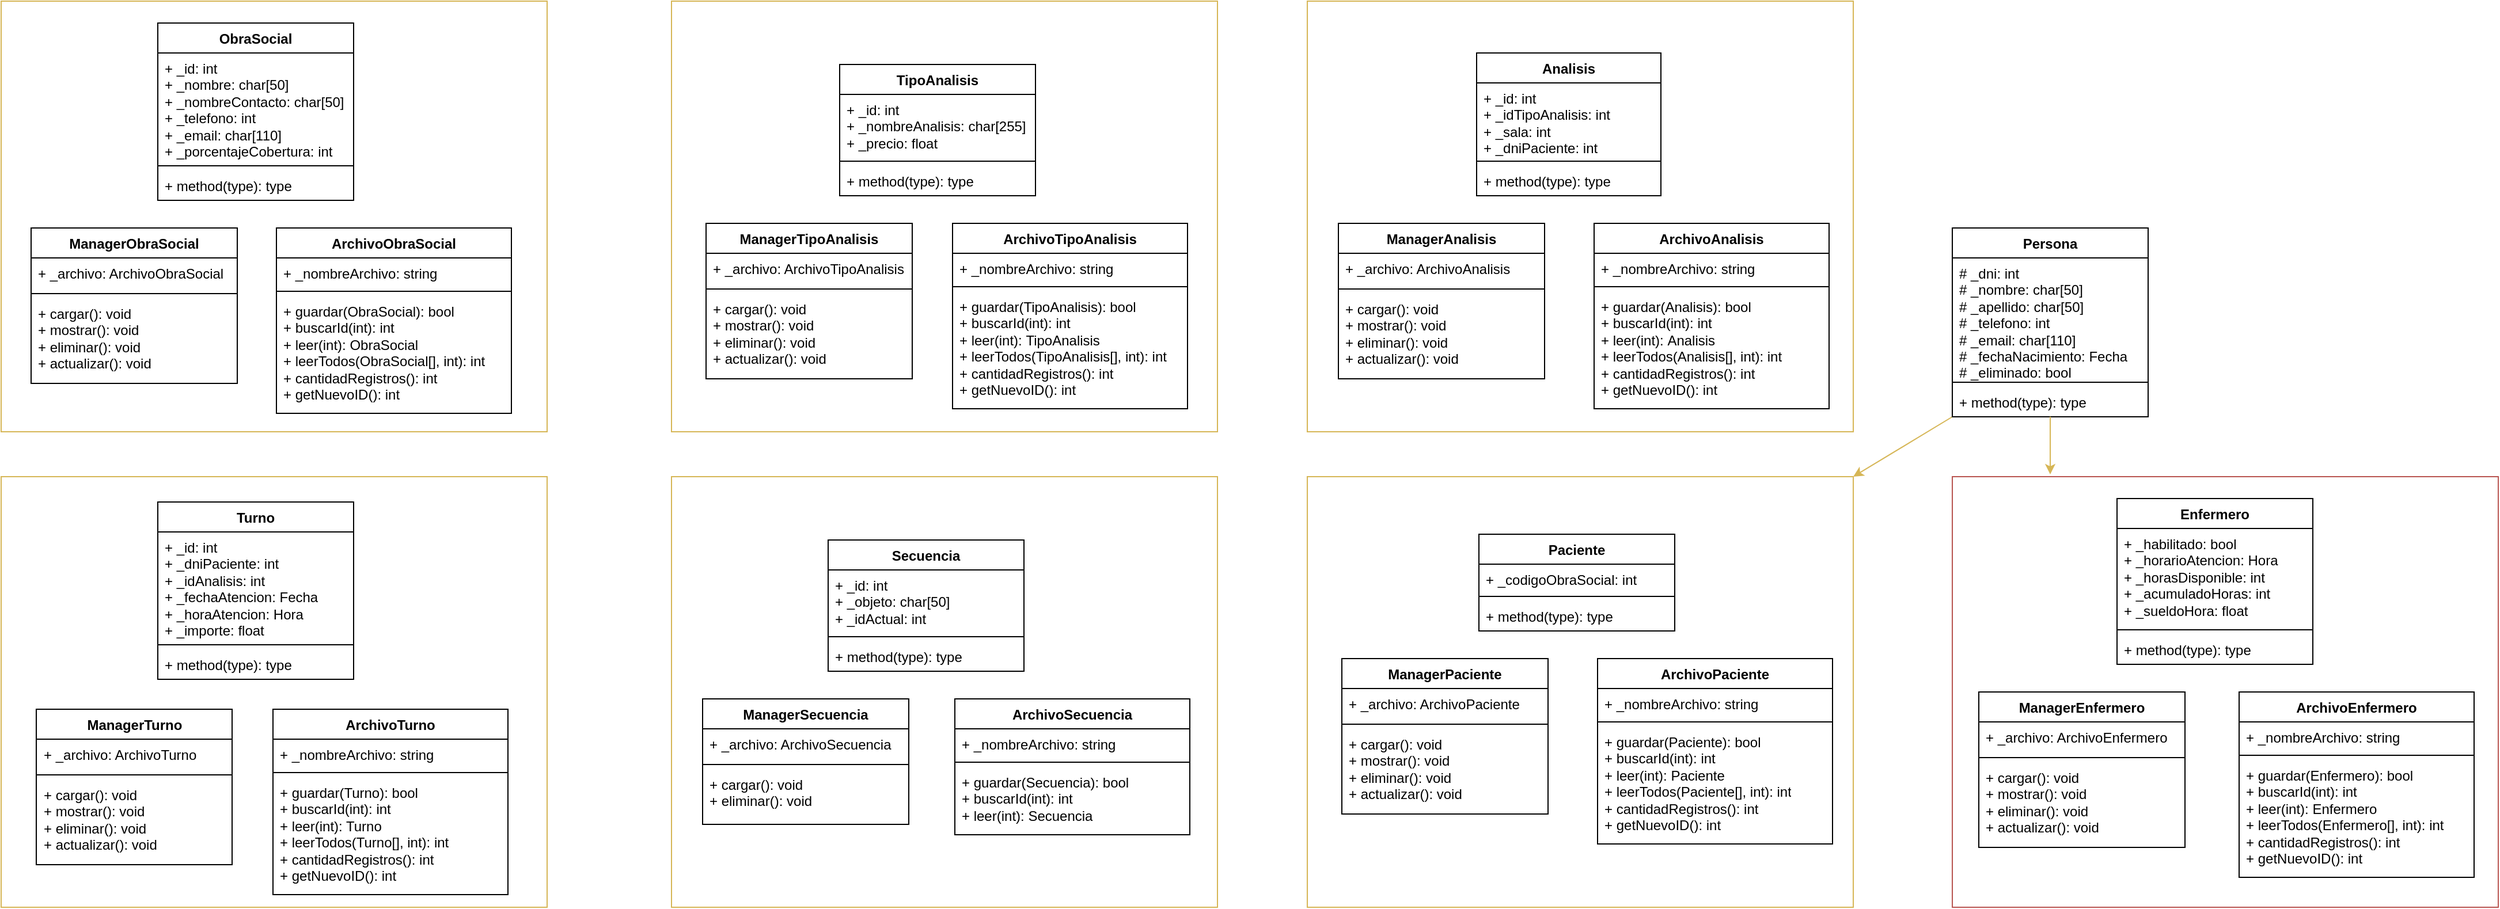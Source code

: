 <mxfile version="28.2.5">
  <diagram name="Page-1" id="41W-yqj_cKG0dZQ3N-BC">
    <mxGraphModel dx="3112" dy="1201" grid="0" gridSize="10" guides="1" tooltips="1" connect="1" arrows="1" fold="1" page="1" pageScale="1" pageWidth="1169" pageHeight="827" math="0" shadow="0">
      <root>
        <mxCell id="0" />
        <mxCell id="1" parent="0" />
        <mxCell id="o82l0DmgLhd_wuUbRF9X-1" value="Analisis" style="swimlane;fontStyle=1;align=center;verticalAlign=top;childLayout=stackLayout;horizontal=1;startSize=26;horizontalStack=0;resizeParent=1;resizeParentMax=0;resizeLast=0;collapsible=1;marginBottom=0;whiteSpace=wrap;html=1;" parent="1" vertex="1">
          <mxGeometry x="194" y="76" width="160" height="124" as="geometry">
            <mxRectangle x="200" y="290" width="80" height="30" as="alternateBounds" />
          </mxGeometry>
        </mxCell>
        <mxCell id="o82l0DmgLhd_wuUbRF9X-2" value="+ _id: int&lt;div&gt;+ _idTipoAnalisis: int&lt;/div&gt;&lt;div&gt;+ _sala: int&lt;/div&gt;&lt;div&gt;+ _dniPaciente: int&lt;/div&gt;" style="text;strokeColor=none;fillColor=none;align=left;verticalAlign=top;spacingLeft=4;spacingRight=4;overflow=hidden;rotatable=0;points=[[0,0.5],[1,0.5]];portConstraint=eastwest;whiteSpace=wrap;html=1;" parent="o82l0DmgLhd_wuUbRF9X-1" vertex="1">
          <mxGeometry y="26" width="160" height="64" as="geometry" />
        </mxCell>
        <mxCell id="o82l0DmgLhd_wuUbRF9X-3" value="" style="line;strokeWidth=1;fillColor=none;align=left;verticalAlign=middle;spacingTop=-1;spacingLeft=3;spacingRight=3;rotatable=0;labelPosition=right;points=[];portConstraint=eastwest;strokeColor=inherit;" parent="o82l0DmgLhd_wuUbRF9X-1" vertex="1">
          <mxGeometry y="90" width="160" height="8" as="geometry" />
        </mxCell>
        <mxCell id="o82l0DmgLhd_wuUbRF9X-4" value="+ method(type): type" style="text;strokeColor=none;fillColor=none;align=left;verticalAlign=top;spacingLeft=4;spacingRight=4;overflow=hidden;rotatable=0;points=[[0,0.5],[1,0.5]];portConstraint=eastwest;whiteSpace=wrap;html=1;" parent="o82l0DmgLhd_wuUbRF9X-1" vertex="1">
          <mxGeometry y="98" width="160" height="26" as="geometry" />
        </mxCell>
        <mxCell id="o82l0DmgLhd_wuUbRF9X-5" value="TipoAnalisis" style="swimlane;fontStyle=1;align=center;verticalAlign=top;childLayout=stackLayout;horizontal=1;startSize=26;horizontalStack=0;resizeParent=1;resizeParentMax=0;resizeLast=0;collapsible=1;marginBottom=0;whiteSpace=wrap;html=1;" parent="1" vertex="1">
          <mxGeometry x="-359" y="86" width="170" height="114" as="geometry">
            <mxRectangle x="200" y="290" width="80" height="30" as="alternateBounds" />
          </mxGeometry>
        </mxCell>
        <mxCell id="o82l0DmgLhd_wuUbRF9X-6" value="+ _id: int&lt;div&gt;+ _nombreAnalisis: char[255]&lt;/div&gt;&lt;div&gt;+ _precio: float&lt;/div&gt;" style="text;strokeColor=none;fillColor=none;align=left;verticalAlign=top;spacingLeft=4;spacingRight=4;overflow=hidden;rotatable=0;points=[[0,0.5],[1,0.5]];portConstraint=eastwest;whiteSpace=wrap;html=1;" parent="o82l0DmgLhd_wuUbRF9X-5" vertex="1">
          <mxGeometry y="26" width="170" height="54" as="geometry" />
        </mxCell>
        <mxCell id="o82l0DmgLhd_wuUbRF9X-7" value="" style="line;strokeWidth=1;fillColor=none;align=left;verticalAlign=middle;spacingTop=-1;spacingLeft=3;spacingRight=3;rotatable=0;labelPosition=right;points=[];portConstraint=eastwest;strokeColor=inherit;" parent="o82l0DmgLhd_wuUbRF9X-5" vertex="1">
          <mxGeometry y="80" width="170" height="8" as="geometry" />
        </mxCell>
        <mxCell id="o82l0DmgLhd_wuUbRF9X-8" value="+ method(type): type" style="text;strokeColor=none;fillColor=none;align=left;verticalAlign=top;spacingLeft=4;spacingRight=4;overflow=hidden;rotatable=0;points=[[0,0.5],[1,0.5]];portConstraint=eastwest;whiteSpace=wrap;html=1;" parent="o82l0DmgLhd_wuUbRF9X-5" vertex="1">
          <mxGeometry y="88" width="170" height="26" as="geometry" />
        </mxCell>
        <mxCell id="o82l0DmgLhd_wuUbRF9X-9" value="Secuencia" style="swimlane;fontStyle=1;align=center;verticalAlign=top;childLayout=stackLayout;horizontal=1;startSize=26;horizontalStack=0;resizeParent=1;resizeParentMax=0;resizeLast=0;collapsible=1;marginBottom=0;whiteSpace=wrap;html=1;" parent="1" vertex="1">
          <mxGeometry x="-369.0" y="499" width="170" height="114" as="geometry">
            <mxRectangle x="200" y="290" width="80" height="30" as="alternateBounds" />
          </mxGeometry>
        </mxCell>
        <mxCell id="o82l0DmgLhd_wuUbRF9X-10" value="+ _id: int&lt;div&gt;+ _objeto: char[50]&lt;/div&gt;&lt;div&gt;+ _idActual: int&lt;/div&gt;" style="text;strokeColor=none;fillColor=none;align=left;verticalAlign=top;spacingLeft=4;spacingRight=4;overflow=hidden;rotatable=0;points=[[0,0.5],[1,0.5]];portConstraint=eastwest;whiteSpace=wrap;html=1;" parent="o82l0DmgLhd_wuUbRF9X-9" vertex="1">
          <mxGeometry y="26" width="170" height="54" as="geometry" />
        </mxCell>
        <mxCell id="o82l0DmgLhd_wuUbRF9X-11" value="" style="line;strokeWidth=1;fillColor=none;align=left;verticalAlign=middle;spacingTop=-1;spacingLeft=3;spacingRight=3;rotatable=0;labelPosition=right;points=[];portConstraint=eastwest;strokeColor=inherit;" parent="o82l0DmgLhd_wuUbRF9X-9" vertex="1">
          <mxGeometry y="80" width="170" height="8" as="geometry" />
        </mxCell>
        <mxCell id="o82l0DmgLhd_wuUbRF9X-12" value="+ method(type): type" style="text;strokeColor=none;fillColor=none;align=left;verticalAlign=top;spacingLeft=4;spacingRight=4;overflow=hidden;rotatable=0;points=[[0,0.5],[1,0.5]];portConstraint=eastwest;whiteSpace=wrap;html=1;" parent="o82l0DmgLhd_wuUbRF9X-9" vertex="1">
          <mxGeometry y="88" width="170" height="26" as="geometry" />
        </mxCell>
        <mxCell id="o82l0DmgLhd_wuUbRF9X-13" value="Paciente" style="swimlane;fontStyle=1;align=center;verticalAlign=top;childLayout=stackLayout;horizontal=1;startSize=26;horizontalStack=0;resizeParent=1;resizeParentMax=0;resizeLast=0;collapsible=1;marginBottom=0;whiteSpace=wrap;html=1;" parent="1" vertex="1">
          <mxGeometry x="196" y="494" width="170" height="84" as="geometry">
            <mxRectangle x="200" y="290" width="80" height="30" as="alternateBounds" />
          </mxGeometry>
        </mxCell>
        <mxCell id="o82l0DmgLhd_wuUbRF9X-14" value="+ _codigoObraSocial: int" style="text;strokeColor=none;fillColor=none;align=left;verticalAlign=top;spacingLeft=4;spacingRight=4;overflow=hidden;rotatable=0;points=[[0,0.5],[1,0.5]];portConstraint=eastwest;whiteSpace=wrap;html=1;" parent="o82l0DmgLhd_wuUbRF9X-13" vertex="1">
          <mxGeometry y="26" width="170" height="24" as="geometry" />
        </mxCell>
        <mxCell id="o82l0DmgLhd_wuUbRF9X-15" value="" style="line;strokeWidth=1;fillColor=none;align=left;verticalAlign=middle;spacingTop=-1;spacingLeft=3;spacingRight=3;rotatable=0;labelPosition=right;points=[];portConstraint=eastwest;strokeColor=inherit;" parent="o82l0DmgLhd_wuUbRF9X-13" vertex="1">
          <mxGeometry y="50" width="170" height="8" as="geometry" />
        </mxCell>
        <mxCell id="o82l0DmgLhd_wuUbRF9X-16" value="+ method(type): type" style="text;strokeColor=none;fillColor=none;align=left;verticalAlign=top;spacingLeft=4;spacingRight=4;overflow=hidden;rotatable=0;points=[[0,0.5],[1,0.5]];portConstraint=eastwest;whiteSpace=wrap;html=1;" parent="o82l0DmgLhd_wuUbRF9X-13" vertex="1">
          <mxGeometry y="58" width="170" height="26" as="geometry" />
        </mxCell>
        <mxCell id="o82l0DmgLhd_wuUbRF9X-25" value="Turno" style="swimlane;fontStyle=1;align=center;verticalAlign=top;childLayout=stackLayout;horizontal=1;startSize=26;horizontalStack=0;resizeParent=1;resizeParentMax=0;resizeLast=0;collapsible=1;marginBottom=0;whiteSpace=wrap;html=1;" parent="1" vertex="1">
          <mxGeometry x="-951" y="466" width="170" height="154" as="geometry">
            <mxRectangle x="200" y="290" width="80" height="30" as="alternateBounds" />
          </mxGeometry>
        </mxCell>
        <mxCell id="o82l0DmgLhd_wuUbRF9X-26" value="+ _id: int&lt;div&gt;+ _dniPaciente: int&lt;/div&gt;&lt;div&gt;&lt;div&gt;+ _idAnalisis: int&lt;/div&gt;&lt;div&gt;&lt;span style=&quot;background-color: transparent; color: light-dark(rgb(0, 0, 0), rgb(255, 255, 255));&quot;&gt;+ _fechaAtencion: Fecha&lt;/span&gt;&lt;/div&gt;&lt;/div&gt;&lt;div&gt;+ _horaAtencion: Hora&lt;/div&gt;&lt;div&gt;+ _importe: float&lt;br&gt;&lt;/div&gt;" style="text;strokeColor=none;fillColor=none;align=left;verticalAlign=top;spacingLeft=4;spacingRight=4;overflow=hidden;rotatable=0;points=[[0,0.5],[1,0.5]];portConstraint=eastwest;whiteSpace=wrap;html=1;" parent="o82l0DmgLhd_wuUbRF9X-25" vertex="1">
          <mxGeometry y="26" width="170" height="94" as="geometry" />
        </mxCell>
        <mxCell id="o82l0DmgLhd_wuUbRF9X-27" value="" style="line;strokeWidth=1;fillColor=none;align=left;verticalAlign=middle;spacingTop=-1;spacingLeft=3;spacingRight=3;rotatable=0;labelPosition=right;points=[];portConstraint=eastwest;strokeColor=inherit;" parent="o82l0DmgLhd_wuUbRF9X-25" vertex="1">
          <mxGeometry y="120" width="170" height="8" as="geometry" />
        </mxCell>
        <mxCell id="o82l0DmgLhd_wuUbRF9X-28" value="+ method(type): type" style="text;strokeColor=none;fillColor=none;align=left;verticalAlign=top;spacingLeft=4;spacingRight=4;overflow=hidden;rotatable=0;points=[[0,0.5],[1,0.5]];portConstraint=eastwest;whiteSpace=wrap;html=1;" parent="o82l0DmgLhd_wuUbRF9X-25" vertex="1">
          <mxGeometry y="128" width="170" height="26" as="geometry" />
        </mxCell>
        <mxCell id="o82l0DmgLhd_wuUbRF9X-43" value="ObraSocial" style="swimlane;fontStyle=1;align=center;verticalAlign=top;childLayout=stackLayout;horizontal=1;startSize=26;horizontalStack=0;resizeParent=1;resizeParentMax=0;resizeLast=0;collapsible=1;marginBottom=0;whiteSpace=wrap;html=1;" parent="1" vertex="1">
          <mxGeometry x="-951" y="50" width="170" height="154" as="geometry">
            <mxRectangle x="200" y="290" width="80" height="30" as="alternateBounds" />
          </mxGeometry>
        </mxCell>
        <mxCell id="o82l0DmgLhd_wuUbRF9X-44" value="+ _id: int&lt;div&gt;+ _nombre: char[50]&lt;/div&gt;&lt;div&gt;+ _nombreContacto: char[50]&lt;/div&gt;&lt;div&gt;+ _telefono: int&lt;/div&gt;&lt;div&gt;+ _email: char[110]&lt;/div&gt;&lt;div&gt;+ _porcentajeCobertura: int&lt;/div&gt;" style="text;strokeColor=none;fillColor=none;align=left;verticalAlign=top;spacingLeft=4;spacingRight=4;overflow=hidden;rotatable=0;points=[[0,0.5],[1,0.5]];portConstraint=eastwest;whiteSpace=wrap;html=1;" parent="o82l0DmgLhd_wuUbRF9X-43" vertex="1">
          <mxGeometry y="26" width="170" height="94" as="geometry" />
        </mxCell>
        <mxCell id="o82l0DmgLhd_wuUbRF9X-45" value="" style="line;strokeWidth=1;fillColor=none;align=left;verticalAlign=middle;spacingTop=-1;spacingLeft=3;spacingRight=3;rotatable=0;labelPosition=right;points=[];portConstraint=eastwest;strokeColor=inherit;" parent="o82l0DmgLhd_wuUbRF9X-43" vertex="1">
          <mxGeometry y="120" width="170" height="8" as="geometry" />
        </mxCell>
        <mxCell id="o82l0DmgLhd_wuUbRF9X-46" value="+ method(type): type" style="text;strokeColor=none;fillColor=none;align=left;verticalAlign=top;spacingLeft=4;spacingRight=4;overflow=hidden;rotatable=0;points=[[0,0.5],[1,0.5]];portConstraint=eastwest;whiteSpace=wrap;html=1;" parent="o82l0DmgLhd_wuUbRF9X-43" vertex="1">
          <mxGeometry y="128" width="170" height="26" as="geometry" />
        </mxCell>
        <mxCell id="KbcHFKbFJHuqTSxRKxQ1-1" value="Enfermero" style="swimlane;fontStyle=1;align=center;verticalAlign=top;childLayout=stackLayout;horizontal=1;startSize=26;horizontalStack=0;resizeParent=1;resizeParentMax=0;resizeLast=0;collapsible=1;marginBottom=0;whiteSpace=wrap;html=1;" parent="1" vertex="1">
          <mxGeometry x="750" y="463" width="170" height="144" as="geometry">
            <mxRectangle x="200" y="290" width="80" height="30" as="alternateBounds" />
          </mxGeometry>
        </mxCell>
        <mxCell id="KbcHFKbFJHuqTSxRKxQ1-2" value="+ _habilitado: bool&lt;div&gt;+ _horarioAtencion: Hora&lt;/div&gt;&lt;div&gt;+ _horasDisponible: int&lt;/div&gt;&lt;div&gt;+ _acumuladoHoras: int&lt;/div&gt;&lt;div&gt;+ _sueldoHora: float&lt;/div&gt;" style="text;strokeColor=none;fillColor=none;align=left;verticalAlign=top;spacingLeft=4;spacingRight=4;overflow=hidden;rotatable=0;points=[[0,0.5],[1,0.5]];portConstraint=eastwest;whiteSpace=wrap;html=1;" parent="KbcHFKbFJHuqTSxRKxQ1-1" vertex="1">
          <mxGeometry y="26" width="170" height="84" as="geometry" />
        </mxCell>
        <mxCell id="KbcHFKbFJHuqTSxRKxQ1-3" value="" style="line;strokeWidth=1;fillColor=none;align=left;verticalAlign=middle;spacingTop=-1;spacingLeft=3;spacingRight=3;rotatable=0;labelPosition=right;points=[];portConstraint=eastwest;strokeColor=inherit;" parent="KbcHFKbFJHuqTSxRKxQ1-1" vertex="1">
          <mxGeometry y="110" width="170" height="8" as="geometry" />
        </mxCell>
        <mxCell id="KbcHFKbFJHuqTSxRKxQ1-4" value="+ method(type): type" style="text;strokeColor=none;fillColor=none;align=left;verticalAlign=top;spacingLeft=4;spacingRight=4;overflow=hidden;rotatable=0;points=[[0,0.5],[1,0.5]];portConstraint=eastwest;whiteSpace=wrap;html=1;" parent="KbcHFKbFJHuqTSxRKxQ1-1" vertex="1">
          <mxGeometry y="118" width="170" height="26" as="geometry" />
        </mxCell>
        <mxCell id="95GPoAFJKf_lS3xospoX-83" style="rounded=0;orthogonalLoop=1;jettySize=auto;html=1;entryX=1;entryY=0;entryDx=0;entryDy=0;strokeColor=#d6b656;exitX=0;exitY=1;exitDx=0;exitDy=0;fillColor=#fff2cc;" parent="1" source="KbcHFKbFJHuqTSxRKxQ1-5" target="95GPoAFJKf_lS3xospoX-79" edge="1">
          <mxGeometry relative="1" as="geometry" />
        </mxCell>
        <mxCell id="KbcHFKbFJHuqTSxRKxQ1-5" value="Persona" style="swimlane;fontStyle=1;align=center;verticalAlign=top;childLayout=stackLayout;horizontal=1;startSize=26;horizontalStack=0;resizeParent=1;resizeParentMax=0;resizeLast=0;collapsible=1;marginBottom=0;whiteSpace=wrap;html=1;" parent="1" vertex="1">
          <mxGeometry x="607" y="228" width="170" height="164" as="geometry">
            <mxRectangle x="200" y="290" width="80" height="30" as="alternateBounds" />
          </mxGeometry>
        </mxCell>
        <mxCell id="KbcHFKbFJHuqTSxRKxQ1-6" value="# _dni: int&lt;div&gt;# _nombre: char[50]&lt;/div&gt;&lt;div&gt;&lt;div&gt;# _apellido: char[50]&lt;/div&gt;&lt;/div&gt;&lt;div&gt;# _telefono: int&lt;/div&gt;&lt;div&gt;# _email: char[110]&lt;/div&gt;&lt;div&gt;# _fechaNacimiento: Fecha&lt;/div&gt;&lt;div&gt;# _eliminado: bool&lt;/div&gt;" style="text;strokeColor=none;fillColor=none;align=left;verticalAlign=top;spacingLeft=4;spacingRight=4;overflow=hidden;rotatable=0;points=[[0,0.5],[1,0.5]];portConstraint=eastwest;whiteSpace=wrap;html=1;" parent="KbcHFKbFJHuqTSxRKxQ1-5" vertex="1">
          <mxGeometry y="26" width="170" height="104" as="geometry" />
        </mxCell>
        <mxCell id="KbcHFKbFJHuqTSxRKxQ1-7" value="" style="line;strokeWidth=1;fillColor=none;align=left;verticalAlign=middle;spacingTop=-1;spacingLeft=3;spacingRight=3;rotatable=0;labelPosition=right;points=[];portConstraint=eastwest;strokeColor=inherit;" parent="KbcHFKbFJHuqTSxRKxQ1-5" vertex="1">
          <mxGeometry y="130" width="170" height="8" as="geometry" />
        </mxCell>
        <mxCell id="KbcHFKbFJHuqTSxRKxQ1-8" value="+ method(type): type" style="text;strokeColor=none;fillColor=none;align=left;verticalAlign=top;spacingLeft=4;spacingRight=4;overflow=hidden;rotatable=0;points=[[0,0.5],[1,0.5]];portConstraint=eastwest;whiteSpace=wrap;html=1;" parent="KbcHFKbFJHuqTSxRKxQ1-5" vertex="1">
          <mxGeometry y="138" width="170" height="26" as="geometry" />
        </mxCell>
        <mxCell id="95GPoAFJKf_lS3xospoX-1" value="ArchivoTurno" style="swimlane;fontStyle=1;align=center;verticalAlign=top;childLayout=stackLayout;horizontal=1;startSize=26;horizontalStack=0;resizeParent=1;resizeParentMax=0;resizeLast=0;collapsible=1;marginBottom=0;whiteSpace=wrap;html=1;" parent="1" vertex="1">
          <mxGeometry x="-851" y="646" width="204" height="161" as="geometry">
            <mxRectangle x="200" y="290" width="80" height="30" as="alternateBounds" />
          </mxGeometry>
        </mxCell>
        <mxCell id="95GPoAFJKf_lS3xospoX-2" value="&lt;div&gt;+ _nombreArchivo: string&lt;/div&gt;" style="text;strokeColor=none;fillColor=none;align=left;verticalAlign=top;spacingLeft=4;spacingRight=4;overflow=hidden;rotatable=0;points=[[0,0.5],[1,0.5]];portConstraint=eastwest;whiteSpace=wrap;html=1;" parent="95GPoAFJKf_lS3xospoX-1" vertex="1">
          <mxGeometry y="26" width="204" height="25" as="geometry" />
        </mxCell>
        <mxCell id="95GPoAFJKf_lS3xospoX-3" value="" style="line;strokeWidth=1;fillColor=none;align=left;verticalAlign=middle;spacingTop=-1;spacingLeft=3;spacingRight=3;rotatable=0;labelPosition=right;points=[];portConstraint=eastwest;strokeColor=inherit;" parent="95GPoAFJKf_lS3xospoX-1" vertex="1">
          <mxGeometry y="51" width="204" height="8" as="geometry" />
        </mxCell>
        <mxCell id="95GPoAFJKf_lS3xospoX-4" value="+ guardar(Turno): bool&lt;div&gt;+ buscarId(int): int&lt;/div&gt;&lt;div&gt;+ leer(int): Turno&lt;/div&gt;&lt;div&gt;+ leerTodos(Turno[], int): int&lt;/div&gt;&lt;div&gt;+ cantidadRegistros(): int&lt;/div&gt;&lt;div&gt;+ getNuevoID(): int&lt;/div&gt;" style="text;strokeColor=none;fillColor=none;align=left;verticalAlign=top;spacingLeft=4;spacingRight=4;overflow=hidden;rotatable=0;points=[[0,0.5],[1,0.5]];portConstraint=eastwest;whiteSpace=wrap;html=1;" parent="95GPoAFJKf_lS3xospoX-1" vertex="1">
          <mxGeometry y="59" width="204" height="102" as="geometry" />
        </mxCell>
        <mxCell id="95GPoAFJKf_lS3xospoX-5" value="ManagerTurno" style="swimlane;fontStyle=1;align=center;verticalAlign=top;childLayout=stackLayout;horizontal=1;startSize=26;horizontalStack=0;resizeParent=1;resizeParentMax=0;resizeLast=0;collapsible=1;marginBottom=0;whiteSpace=wrap;html=1;" parent="1" vertex="1">
          <mxGeometry x="-1056.5" y="646" width="170" height="135" as="geometry">
            <mxRectangle x="200" y="290" width="80" height="30" as="alternateBounds" />
          </mxGeometry>
        </mxCell>
        <mxCell id="95GPoAFJKf_lS3xospoX-6" value="&lt;div&gt;+ _archivo: ArchivoTurno&lt;/div&gt;" style="text;strokeColor=none;fillColor=none;align=left;verticalAlign=top;spacingLeft=4;spacingRight=4;overflow=hidden;rotatable=0;points=[[0,0.5],[1,0.5]];portConstraint=eastwest;whiteSpace=wrap;html=1;" parent="95GPoAFJKf_lS3xospoX-5" vertex="1">
          <mxGeometry y="26" width="170" height="27" as="geometry" />
        </mxCell>
        <mxCell id="95GPoAFJKf_lS3xospoX-7" value="" style="line;strokeWidth=1;fillColor=none;align=left;verticalAlign=middle;spacingTop=-1;spacingLeft=3;spacingRight=3;rotatable=0;labelPosition=right;points=[];portConstraint=eastwest;strokeColor=inherit;" parent="95GPoAFJKf_lS3xospoX-5" vertex="1">
          <mxGeometry y="53" width="170" height="8" as="geometry" />
        </mxCell>
        <mxCell id="95GPoAFJKf_lS3xospoX-8" value="+ cargar(): void&lt;div&gt;+ mostrar(): void&lt;/div&gt;&lt;div&gt;+ eliminar(): void&lt;/div&gt;&lt;div&gt;+ actualizar(): void&lt;/div&gt;" style="text;strokeColor=none;fillColor=none;align=left;verticalAlign=top;spacingLeft=4;spacingRight=4;overflow=hidden;rotatable=0;points=[[0,0.5],[1,0.5]];portConstraint=eastwest;whiteSpace=wrap;html=1;" parent="95GPoAFJKf_lS3xospoX-5" vertex="1">
          <mxGeometry y="61" width="170" height="74" as="geometry" />
        </mxCell>
        <mxCell id="95GPoAFJKf_lS3xospoX-10" value="ManagerObraSocial" style="swimlane;fontStyle=1;align=center;verticalAlign=top;childLayout=stackLayout;horizontal=1;startSize=26;horizontalStack=0;resizeParent=1;resizeParentMax=0;resizeLast=0;collapsible=1;marginBottom=0;whiteSpace=wrap;html=1;" parent="1" vertex="1">
          <mxGeometry x="-1061" y="228" width="179" height="135" as="geometry">
            <mxRectangle x="200" y="290" width="80" height="30" as="alternateBounds" />
          </mxGeometry>
        </mxCell>
        <mxCell id="95GPoAFJKf_lS3xospoX-11" value="&lt;div&gt;+ _archivo: ArchivoObraSocial&lt;/div&gt;" style="text;strokeColor=none;fillColor=none;align=left;verticalAlign=top;spacingLeft=4;spacingRight=4;overflow=hidden;rotatable=0;points=[[0,0.5],[1,0.5]];portConstraint=eastwest;whiteSpace=wrap;html=1;" parent="95GPoAFJKf_lS3xospoX-10" vertex="1">
          <mxGeometry y="26" width="179" height="27" as="geometry" />
        </mxCell>
        <mxCell id="95GPoAFJKf_lS3xospoX-12" value="" style="line;strokeWidth=1;fillColor=none;align=left;verticalAlign=middle;spacingTop=-1;spacingLeft=3;spacingRight=3;rotatable=0;labelPosition=right;points=[];portConstraint=eastwest;strokeColor=inherit;" parent="95GPoAFJKf_lS3xospoX-10" vertex="1">
          <mxGeometry y="53" width="179" height="8" as="geometry" />
        </mxCell>
        <mxCell id="95GPoAFJKf_lS3xospoX-13" value="+ cargar(): void&lt;div&gt;+ mostrar(): void&lt;/div&gt;&lt;div&gt;+ eliminar(): void&lt;/div&gt;&lt;div&gt;+ actualizar(): void&lt;/div&gt;" style="text;strokeColor=none;fillColor=none;align=left;verticalAlign=top;spacingLeft=4;spacingRight=4;overflow=hidden;rotatable=0;points=[[0,0.5],[1,0.5]];portConstraint=eastwest;whiteSpace=wrap;html=1;" parent="95GPoAFJKf_lS3xospoX-10" vertex="1">
          <mxGeometry y="61" width="179" height="74" as="geometry" />
        </mxCell>
        <mxCell id="95GPoAFJKf_lS3xospoX-14" value="ArchivoObraSocial" style="swimlane;fontStyle=1;align=center;verticalAlign=top;childLayout=stackLayout;horizontal=1;startSize=26;horizontalStack=0;resizeParent=1;resizeParentMax=0;resizeLast=0;collapsible=1;marginBottom=0;whiteSpace=wrap;html=1;" parent="1" vertex="1">
          <mxGeometry x="-848" y="228" width="204" height="161" as="geometry">
            <mxRectangle x="200" y="290" width="80" height="30" as="alternateBounds" />
          </mxGeometry>
        </mxCell>
        <mxCell id="95GPoAFJKf_lS3xospoX-15" value="&lt;div&gt;+ _nombreArchivo: string&lt;/div&gt;" style="text;strokeColor=none;fillColor=none;align=left;verticalAlign=top;spacingLeft=4;spacingRight=4;overflow=hidden;rotatable=0;points=[[0,0.5],[1,0.5]];portConstraint=eastwest;whiteSpace=wrap;html=1;" parent="95GPoAFJKf_lS3xospoX-14" vertex="1">
          <mxGeometry y="26" width="204" height="25" as="geometry" />
        </mxCell>
        <mxCell id="95GPoAFJKf_lS3xospoX-16" value="" style="line;strokeWidth=1;fillColor=none;align=left;verticalAlign=middle;spacingTop=-1;spacingLeft=3;spacingRight=3;rotatable=0;labelPosition=right;points=[];portConstraint=eastwest;strokeColor=inherit;" parent="95GPoAFJKf_lS3xospoX-14" vertex="1">
          <mxGeometry y="51" width="204" height="8" as="geometry" />
        </mxCell>
        <mxCell id="95GPoAFJKf_lS3xospoX-17" value="+ guardar(ObraSocial): bool&lt;div&gt;+ buscarId(int): int&lt;/div&gt;&lt;div&gt;+ leer(int):&amp;nbsp;&lt;span style=&quot;background-color: transparent; color: light-dark(rgb(0, 0, 0), rgb(255, 255, 255));&quot;&gt;ObraSocial&lt;/span&gt;&lt;/div&gt;&lt;div&gt;+ leerTodos(ObraSocial[], int): int&lt;/div&gt;&lt;div&gt;+ cantidadRegistros(): int&lt;/div&gt;&lt;div&gt;+ getNuevoID(): int&lt;/div&gt;" style="text;strokeColor=none;fillColor=none;align=left;verticalAlign=top;spacingLeft=4;spacingRight=4;overflow=hidden;rotatable=0;points=[[0,0.5],[1,0.5]];portConstraint=eastwest;whiteSpace=wrap;html=1;" parent="95GPoAFJKf_lS3xospoX-14" vertex="1">
          <mxGeometry y="59" width="204" height="102" as="geometry" />
        </mxCell>
        <mxCell id="95GPoAFJKf_lS3xospoX-27" value="ArchivoTipoAnalisis" style="swimlane;fontStyle=1;align=center;verticalAlign=top;childLayout=stackLayout;horizontal=1;startSize=26;horizontalStack=0;resizeParent=1;resizeParentMax=0;resizeLast=0;collapsible=1;marginBottom=0;whiteSpace=wrap;html=1;" parent="1" vertex="1">
          <mxGeometry x="-261" y="224" width="204" height="161" as="geometry">
            <mxRectangle x="200" y="290" width="80" height="30" as="alternateBounds" />
          </mxGeometry>
        </mxCell>
        <mxCell id="95GPoAFJKf_lS3xospoX-28" value="&lt;div&gt;+ _nombreArchivo: string&lt;/div&gt;" style="text;strokeColor=none;fillColor=none;align=left;verticalAlign=top;spacingLeft=4;spacingRight=4;overflow=hidden;rotatable=0;points=[[0,0.5],[1,0.5]];portConstraint=eastwest;whiteSpace=wrap;html=1;" parent="95GPoAFJKf_lS3xospoX-27" vertex="1">
          <mxGeometry y="26" width="204" height="25" as="geometry" />
        </mxCell>
        <mxCell id="95GPoAFJKf_lS3xospoX-29" value="" style="line;strokeWidth=1;fillColor=none;align=left;verticalAlign=middle;spacingTop=-1;spacingLeft=3;spacingRight=3;rotatable=0;labelPosition=right;points=[];portConstraint=eastwest;strokeColor=inherit;" parent="95GPoAFJKf_lS3xospoX-27" vertex="1">
          <mxGeometry y="51" width="204" height="8" as="geometry" />
        </mxCell>
        <mxCell id="95GPoAFJKf_lS3xospoX-30" value="+ guardar(TipoAnalisis): bool&lt;div&gt;+ buscarId(int): int&lt;/div&gt;&lt;div&gt;+ leer(int):&amp;nbsp;&lt;span style=&quot;background-color: transparent; color: light-dark(rgb(0, 0, 0), rgb(255, 255, 255));&quot;&gt;TipoAnalisis&lt;/span&gt;&lt;/div&gt;&lt;div&gt;+ leerTodos(TipoAnalisis[], int): int&lt;/div&gt;&lt;div&gt;+ cantidadRegistros(): int&lt;/div&gt;&lt;div&gt;+ getNuevoID(): int&lt;/div&gt;" style="text;strokeColor=none;fillColor=none;align=left;verticalAlign=top;spacingLeft=4;spacingRight=4;overflow=hidden;rotatable=0;points=[[0,0.5],[1,0.5]];portConstraint=eastwest;whiteSpace=wrap;html=1;" parent="95GPoAFJKf_lS3xospoX-27" vertex="1">
          <mxGeometry y="59" width="204" height="102" as="geometry" />
        </mxCell>
        <mxCell id="95GPoAFJKf_lS3xospoX-31" value="ManagerTipoAnalisis" style="swimlane;fontStyle=1;align=center;verticalAlign=top;childLayout=stackLayout;horizontal=1;startSize=26;horizontalStack=0;resizeParent=1;resizeParentMax=0;resizeLast=0;collapsible=1;marginBottom=0;whiteSpace=wrap;html=1;" parent="1" vertex="1">
          <mxGeometry x="-475" y="224" width="179" height="135" as="geometry">
            <mxRectangle x="200" y="290" width="80" height="30" as="alternateBounds" />
          </mxGeometry>
        </mxCell>
        <mxCell id="95GPoAFJKf_lS3xospoX-32" value="&lt;div&gt;+ _archivo: ArchivoTipoAnalisis&lt;/div&gt;" style="text;strokeColor=none;fillColor=none;align=left;verticalAlign=top;spacingLeft=4;spacingRight=4;overflow=hidden;rotatable=0;points=[[0,0.5],[1,0.5]];portConstraint=eastwest;whiteSpace=wrap;html=1;" parent="95GPoAFJKf_lS3xospoX-31" vertex="1">
          <mxGeometry y="26" width="179" height="27" as="geometry" />
        </mxCell>
        <mxCell id="95GPoAFJKf_lS3xospoX-33" value="" style="line;strokeWidth=1;fillColor=none;align=left;verticalAlign=middle;spacingTop=-1;spacingLeft=3;spacingRight=3;rotatable=0;labelPosition=right;points=[];portConstraint=eastwest;strokeColor=inherit;" parent="95GPoAFJKf_lS3xospoX-31" vertex="1">
          <mxGeometry y="53" width="179" height="8" as="geometry" />
        </mxCell>
        <mxCell id="95GPoAFJKf_lS3xospoX-34" value="+ cargar(): void&lt;div&gt;+ mostrar(): void&lt;/div&gt;&lt;div&gt;+ eliminar(): void&lt;/div&gt;&lt;div&gt;+ actualizar(): void&lt;/div&gt;" style="text;strokeColor=none;fillColor=none;align=left;verticalAlign=top;spacingLeft=4;spacingRight=4;overflow=hidden;rotatable=0;points=[[0,0.5],[1,0.5]];portConstraint=eastwest;whiteSpace=wrap;html=1;" parent="95GPoAFJKf_lS3xospoX-31" vertex="1">
          <mxGeometry y="61" width="179" height="74" as="geometry" />
        </mxCell>
        <mxCell id="95GPoAFJKf_lS3xospoX-35" value="ArchivoSecuencia" style="swimlane;fontStyle=1;align=center;verticalAlign=top;childLayout=stackLayout;horizontal=1;startSize=26;horizontalStack=0;resizeParent=1;resizeParentMax=0;resizeLast=0;collapsible=1;marginBottom=0;whiteSpace=wrap;html=1;" parent="1" vertex="1">
          <mxGeometry x="-259" y="637" width="204" height="118" as="geometry">
            <mxRectangle x="200" y="290" width="80" height="30" as="alternateBounds" />
          </mxGeometry>
        </mxCell>
        <mxCell id="95GPoAFJKf_lS3xospoX-36" value="&lt;div&gt;+ _nombreArchivo: string&lt;/div&gt;" style="text;strokeColor=none;fillColor=none;align=left;verticalAlign=top;spacingLeft=4;spacingRight=4;overflow=hidden;rotatable=0;points=[[0,0.5],[1,0.5]];portConstraint=eastwest;whiteSpace=wrap;html=1;" parent="95GPoAFJKf_lS3xospoX-35" vertex="1">
          <mxGeometry y="26" width="204" height="25" as="geometry" />
        </mxCell>
        <mxCell id="95GPoAFJKf_lS3xospoX-37" value="" style="line;strokeWidth=1;fillColor=none;align=left;verticalAlign=middle;spacingTop=-1;spacingLeft=3;spacingRight=3;rotatable=0;labelPosition=right;points=[];portConstraint=eastwest;strokeColor=inherit;" parent="95GPoAFJKf_lS3xospoX-35" vertex="1">
          <mxGeometry y="51" width="204" height="8" as="geometry" />
        </mxCell>
        <mxCell id="95GPoAFJKf_lS3xospoX-38" value="+ guardar(Secuencia): bool&lt;div&gt;+ buscarId(int): int&lt;/div&gt;&lt;div&gt;+ leer(int):&amp;nbsp;&lt;span style=&quot;background-color: transparent; color: light-dark(rgb(0, 0, 0), rgb(255, 255, 255));&quot;&gt;Secuencia&lt;br&gt;&lt;/span&gt;&lt;/div&gt;" style="text;strokeColor=none;fillColor=none;align=left;verticalAlign=top;spacingLeft=4;spacingRight=4;overflow=hidden;rotatable=0;points=[[0,0.5],[1,0.5]];portConstraint=eastwest;whiteSpace=wrap;html=1;" parent="95GPoAFJKf_lS3xospoX-35" vertex="1">
          <mxGeometry y="59" width="204" height="59" as="geometry" />
        </mxCell>
        <mxCell id="95GPoAFJKf_lS3xospoX-39" value="ManagerSecuencia" style="swimlane;fontStyle=1;align=center;verticalAlign=top;childLayout=stackLayout;horizontal=1;startSize=26;horizontalStack=0;resizeParent=1;resizeParentMax=0;resizeLast=0;collapsible=1;marginBottom=0;whiteSpace=wrap;html=1;" parent="1" vertex="1">
          <mxGeometry x="-478" y="637" width="179" height="109" as="geometry">
            <mxRectangle x="200" y="290" width="80" height="30" as="alternateBounds" />
          </mxGeometry>
        </mxCell>
        <mxCell id="95GPoAFJKf_lS3xospoX-40" value="&lt;div&gt;+ _archivo: ArchivoSecuencia&lt;/div&gt;" style="text;strokeColor=none;fillColor=none;align=left;verticalAlign=top;spacingLeft=4;spacingRight=4;overflow=hidden;rotatable=0;points=[[0,0.5],[1,0.5]];portConstraint=eastwest;whiteSpace=wrap;html=1;" parent="95GPoAFJKf_lS3xospoX-39" vertex="1">
          <mxGeometry y="26" width="179" height="27" as="geometry" />
        </mxCell>
        <mxCell id="95GPoAFJKf_lS3xospoX-41" value="" style="line;strokeWidth=1;fillColor=none;align=left;verticalAlign=middle;spacingTop=-1;spacingLeft=3;spacingRight=3;rotatable=0;labelPosition=right;points=[];portConstraint=eastwest;strokeColor=inherit;" parent="95GPoAFJKf_lS3xospoX-39" vertex="1">
          <mxGeometry y="53" width="179" height="8" as="geometry" />
        </mxCell>
        <mxCell id="95GPoAFJKf_lS3xospoX-42" value="+ cargar(): void&lt;div&gt;+ eliminar(): void&lt;/div&gt;" style="text;strokeColor=none;fillColor=none;align=left;verticalAlign=top;spacingLeft=4;spacingRight=4;overflow=hidden;rotatable=0;points=[[0,0.5],[1,0.5]];portConstraint=eastwest;whiteSpace=wrap;html=1;" parent="95GPoAFJKf_lS3xospoX-39" vertex="1">
          <mxGeometry y="61" width="179" height="48" as="geometry" />
        </mxCell>
        <mxCell id="95GPoAFJKf_lS3xospoX-43" value="ArchivoAnalisis" style="swimlane;fontStyle=1;align=center;verticalAlign=top;childLayout=stackLayout;horizontal=1;startSize=26;horizontalStack=0;resizeParent=1;resizeParentMax=0;resizeLast=0;collapsible=1;marginBottom=0;whiteSpace=wrap;html=1;" parent="1" vertex="1">
          <mxGeometry x="296" y="224" width="204" height="161" as="geometry">
            <mxRectangle x="200" y="290" width="80" height="30" as="alternateBounds" />
          </mxGeometry>
        </mxCell>
        <mxCell id="95GPoAFJKf_lS3xospoX-44" value="&lt;div&gt;+ _nombreArchivo: string&lt;/div&gt;" style="text;strokeColor=none;fillColor=none;align=left;verticalAlign=top;spacingLeft=4;spacingRight=4;overflow=hidden;rotatable=0;points=[[0,0.5],[1,0.5]];portConstraint=eastwest;whiteSpace=wrap;html=1;" parent="95GPoAFJKf_lS3xospoX-43" vertex="1">
          <mxGeometry y="26" width="204" height="25" as="geometry" />
        </mxCell>
        <mxCell id="95GPoAFJKf_lS3xospoX-45" value="" style="line;strokeWidth=1;fillColor=none;align=left;verticalAlign=middle;spacingTop=-1;spacingLeft=3;spacingRight=3;rotatable=0;labelPosition=right;points=[];portConstraint=eastwest;strokeColor=inherit;" parent="95GPoAFJKf_lS3xospoX-43" vertex="1">
          <mxGeometry y="51" width="204" height="8" as="geometry" />
        </mxCell>
        <mxCell id="95GPoAFJKf_lS3xospoX-46" value="+ guardar(Analisis): bool&lt;div&gt;+ buscarId(int): int&lt;/div&gt;&lt;div&gt;+ leer(int):&amp;nbsp;&lt;span style=&quot;background-color: transparent; color: light-dark(rgb(0, 0, 0), rgb(255, 255, 255));&quot;&gt;Analisis&lt;/span&gt;&lt;/div&gt;&lt;div&gt;+ leerTodos(Analisis[], int): int&lt;/div&gt;&lt;div&gt;+ cantidadRegistros(): int&lt;/div&gt;&lt;div&gt;+ getNuevoID(): int&lt;/div&gt;" style="text;strokeColor=none;fillColor=none;align=left;verticalAlign=top;spacingLeft=4;spacingRight=4;overflow=hidden;rotatable=0;points=[[0,0.5],[1,0.5]];portConstraint=eastwest;whiteSpace=wrap;html=1;" parent="95GPoAFJKf_lS3xospoX-43" vertex="1">
          <mxGeometry y="59" width="204" height="102" as="geometry" />
        </mxCell>
        <mxCell id="95GPoAFJKf_lS3xospoX-47" value="ManagerAnalisis" style="swimlane;fontStyle=1;align=center;verticalAlign=top;childLayout=stackLayout;horizontal=1;startSize=26;horizontalStack=0;resizeParent=1;resizeParentMax=0;resizeLast=0;collapsible=1;marginBottom=0;whiteSpace=wrap;html=1;" parent="1" vertex="1">
          <mxGeometry x="74" y="224" width="179" height="135" as="geometry">
            <mxRectangle x="200" y="290" width="80" height="30" as="alternateBounds" />
          </mxGeometry>
        </mxCell>
        <mxCell id="95GPoAFJKf_lS3xospoX-48" value="&lt;div&gt;+ _archivo: ArchivoAnalisis&lt;/div&gt;" style="text;strokeColor=none;fillColor=none;align=left;verticalAlign=top;spacingLeft=4;spacingRight=4;overflow=hidden;rotatable=0;points=[[0,0.5],[1,0.5]];portConstraint=eastwest;whiteSpace=wrap;html=1;" parent="95GPoAFJKf_lS3xospoX-47" vertex="1">
          <mxGeometry y="26" width="179" height="27" as="geometry" />
        </mxCell>
        <mxCell id="95GPoAFJKf_lS3xospoX-49" value="" style="line;strokeWidth=1;fillColor=none;align=left;verticalAlign=middle;spacingTop=-1;spacingLeft=3;spacingRight=3;rotatable=0;labelPosition=right;points=[];portConstraint=eastwest;strokeColor=inherit;" parent="95GPoAFJKf_lS3xospoX-47" vertex="1">
          <mxGeometry y="53" width="179" height="8" as="geometry" />
        </mxCell>
        <mxCell id="95GPoAFJKf_lS3xospoX-50" value="+ cargar(): void&lt;div&gt;+ mostrar(): void&lt;/div&gt;&lt;div&gt;+ eliminar(): void&lt;/div&gt;&lt;div&gt;+ actualizar(): void&lt;/div&gt;" style="text;strokeColor=none;fillColor=none;align=left;verticalAlign=top;spacingLeft=4;spacingRight=4;overflow=hidden;rotatable=0;points=[[0,0.5],[1,0.5]];portConstraint=eastwest;whiteSpace=wrap;html=1;" parent="95GPoAFJKf_lS3xospoX-47" vertex="1">
          <mxGeometry y="61" width="179" height="74" as="geometry" />
        </mxCell>
        <mxCell id="95GPoAFJKf_lS3xospoX-51" value="Archivo&lt;span style=&quot;text-align: left;&quot;&gt;Paciente&lt;/span&gt;" style="swimlane;fontStyle=1;align=center;verticalAlign=top;childLayout=stackLayout;horizontal=1;startSize=26;horizontalStack=0;resizeParent=1;resizeParentMax=0;resizeLast=0;collapsible=1;marginBottom=0;whiteSpace=wrap;html=1;" parent="1" vertex="1">
          <mxGeometry x="299" y="602" width="204" height="161" as="geometry">
            <mxRectangle x="200" y="290" width="80" height="30" as="alternateBounds" />
          </mxGeometry>
        </mxCell>
        <mxCell id="95GPoAFJKf_lS3xospoX-52" value="&lt;div&gt;+ _nombreArchivo: string&lt;/div&gt;" style="text;strokeColor=none;fillColor=none;align=left;verticalAlign=top;spacingLeft=4;spacingRight=4;overflow=hidden;rotatable=0;points=[[0,0.5],[1,0.5]];portConstraint=eastwest;whiteSpace=wrap;html=1;" parent="95GPoAFJKf_lS3xospoX-51" vertex="1">
          <mxGeometry y="26" width="204" height="25" as="geometry" />
        </mxCell>
        <mxCell id="95GPoAFJKf_lS3xospoX-53" value="" style="line;strokeWidth=1;fillColor=none;align=left;verticalAlign=middle;spacingTop=-1;spacingLeft=3;spacingRight=3;rotatable=0;labelPosition=right;points=[];portConstraint=eastwest;strokeColor=inherit;" parent="95GPoAFJKf_lS3xospoX-51" vertex="1">
          <mxGeometry y="51" width="204" height="8" as="geometry" />
        </mxCell>
        <mxCell id="95GPoAFJKf_lS3xospoX-54" value="+ guardar(Paciente): bool&lt;div&gt;+ buscarId(int): int&lt;/div&gt;&lt;div&gt;+ leer(int):&amp;nbsp;&lt;span style=&quot;background-color: transparent; color: light-dark(rgb(0, 0, 0), rgb(255, 255, 255));&quot;&gt;Paciente&lt;/span&gt;&lt;/div&gt;&lt;div&gt;+ leerTodos(Paciente[], int): int&lt;/div&gt;&lt;div&gt;+ cantidadRegistros(): int&lt;/div&gt;&lt;div&gt;+ getNuevoID(): int&lt;/div&gt;" style="text;strokeColor=none;fillColor=none;align=left;verticalAlign=top;spacingLeft=4;spacingRight=4;overflow=hidden;rotatable=0;points=[[0,0.5],[1,0.5]];portConstraint=eastwest;whiteSpace=wrap;html=1;" parent="95GPoAFJKf_lS3xospoX-51" vertex="1">
          <mxGeometry y="59" width="204" height="102" as="geometry" />
        </mxCell>
        <mxCell id="95GPoAFJKf_lS3xospoX-55" value="ManagerPaciente" style="swimlane;fontStyle=1;align=center;verticalAlign=top;childLayout=stackLayout;horizontal=1;startSize=26;horizontalStack=0;resizeParent=1;resizeParentMax=0;resizeLast=0;collapsible=1;marginBottom=0;whiteSpace=wrap;html=1;" parent="1" vertex="1">
          <mxGeometry x="77" y="602" width="179" height="135" as="geometry">
            <mxRectangle x="200" y="290" width="80" height="30" as="alternateBounds" />
          </mxGeometry>
        </mxCell>
        <mxCell id="95GPoAFJKf_lS3xospoX-56" value="&lt;div&gt;+ _archivo: ArchivoPaciente&lt;/div&gt;" style="text;strokeColor=none;fillColor=none;align=left;verticalAlign=top;spacingLeft=4;spacingRight=4;overflow=hidden;rotatable=0;points=[[0,0.5],[1,0.5]];portConstraint=eastwest;whiteSpace=wrap;html=1;" parent="95GPoAFJKf_lS3xospoX-55" vertex="1">
          <mxGeometry y="26" width="179" height="27" as="geometry" />
        </mxCell>
        <mxCell id="95GPoAFJKf_lS3xospoX-57" value="" style="line;strokeWidth=1;fillColor=none;align=left;verticalAlign=middle;spacingTop=-1;spacingLeft=3;spacingRight=3;rotatable=0;labelPosition=right;points=[];portConstraint=eastwest;strokeColor=inherit;" parent="95GPoAFJKf_lS3xospoX-55" vertex="1">
          <mxGeometry y="53" width="179" height="8" as="geometry" />
        </mxCell>
        <mxCell id="95GPoAFJKf_lS3xospoX-58" value="+ cargar(): void&lt;div&gt;+ mostrar(): void&lt;/div&gt;&lt;div&gt;+ eliminar(): void&lt;/div&gt;&lt;div&gt;+ actualizar(): void&lt;/div&gt;" style="text;strokeColor=none;fillColor=none;align=left;verticalAlign=top;spacingLeft=4;spacingRight=4;overflow=hidden;rotatable=0;points=[[0,0.5],[1,0.5]];portConstraint=eastwest;whiteSpace=wrap;html=1;" parent="95GPoAFJKf_lS3xospoX-55" vertex="1">
          <mxGeometry y="61" width="179" height="74" as="geometry" />
        </mxCell>
        <mxCell id="95GPoAFJKf_lS3xospoX-71" value="" style="rounded=0;whiteSpace=wrap;html=1;fillColor=none;strokeColor=#d6b656;" parent="1" vertex="1">
          <mxGeometry x="-1087" y="444" width="474" height="374" as="geometry" />
        </mxCell>
        <mxCell id="95GPoAFJKf_lS3xospoX-59" value="Archivo&lt;span style=&quot;text-align: left;&quot;&gt;Enfermero&lt;/span&gt;" style="swimlane;fontStyle=1;align=center;verticalAlign=top;childLayout=stackLayout;horizontal=1;startSize=26;horizontalStack=0;resizeParent=1;resizeParentMax=0;resizeLast=0;collapsible=1;marginBottom=0;whiteSpace=wrap;html=1;" parent="1" vertex="1">
          <mxGeometry x="856" y="631" width="204" height="161" as="geometry">
            <mxRectangle x="200" y="290" width="80" height="30" as="alternateBounds" />
          </mxGeometry>
        </mxCell>
        <mxCell id="95GPoAFJKf_lS3xospoX-60" value="&lt;div&gt;+ _nombreArchivo: string&lt;/div&gt;" style="text;strokeColor=none;fillColor=none;align=left;verticalAlign=top;spacingLeft=4;spacingRight=4;overflow=hidden;rotatable=0;points=[[0,0.5],[1,0.5]];portConstraint=eastwest;whiteSpace=wrap;html=1;" parent="95GPoAFJKf_lS3xospoX-59" vertex="1">
          <mxGeometry y="26" width="204" height="25" as="geometry" />
        </mxCell>
        <mxCell id="95GPoAFJKf_lS3xospoX-61" value="" style="line;strokeWidth=1;fillColor=none;align=left;verticalAlign=middle;spacingTop=-1;spacingLeft=3;spacingRight=3;rotatable=0;labelPosition=right;points=[];portConstraint=eastwest;strokeColor=inherit;" parent="95GPoAFJKf_lS3xospoX-59" vertex="1">
          <mxGeometry y="51" width="204" height="8" as="geometry" />
        </mxCell>
        <mxCell id="95GPoAFJKf_lS3xospoX-62" value="+ guardar(Enfermero): bool&lt;div&gt;+ buscarId(int): int&lt;/div&gt;&lt;div&gt;+ leer(int):&amp;nbsp;&lt;span style=&quot;background-color: transparent; color: light-dark(rgb(0, 0, 0), rgb(255, 255, 255));&quot;&gt;Enfermero&lt;/span&gt;&lt;/div&gt;&lt;div&gt;+ leerTodos(Enfermero[], int): int&lt;/div&gt;&lt;div&gt;+ cantidadRegistros(): int&lt;/div&gt;&lt;div&gt;+ getNuevoID(): int&lt;/div&gt;" style="text;strokeColor=none;fillColor=none;align=left;verticalAlign=top;spacingLeft=4;spacingRight=4;overflow=hidden;rotatable=0;points=[[0,0.5],[1,0.5]];portConstraint=eastwest;whiteSpace=wrap;html=1;" parent="95GPoAFJKf_lS3xospoX-59" vertex="1">
          <mxGeometry y="59" width="204" height="102" as="geometry" />
        </mxCell>
        <mxCell id="95GPoAFJKf_lS3xospoX-63" value="ManagerEnfermero" style="swimlane;fontStyle=1;align=center;verticalAlign=top;childLayout=stackLayout;horizontal=1;startSize=26;horizontalStack=0;resizeParent=1;resizeParentMax=0;resizeLast=0;collapsible=1;marginBottom=0;whiteSpace=wrap;html=1;" parent="1" vertex="1">
          <mxGeometry x="630" y="631" width="179" height="135" as="geometry">
            <mxRectangle x="200" y="290" width="80" height="30" as="alternateBounds" />
          </mxGeometry>
        </mxCell>
        <mxCell id="95GPoAFJKf_lS3xospoX-64" value="&lt;div&gt;+ _archivo: ArchivoEnfermero&lt;/div&gt;" style="text;strokeColor=none;fillColor=none;align=left;verticalAlign=top;spacingLeft=4;spacingRight=4;overflow=hidden;rotatable=0;points=[[0,0.5],[1,0.5]];portConstraint=eastwest;whiteSpace=wrap;html=1;" parent="95GPoAFJKf_lS3xospoX-63" vertex="1">
          <mxGeometry y="26" width="179" height="27" as="geometry" />
        </mxCell>
        <mxCell id="95GPoAFJKf_lS3xospoX-65" value="" style="line;strokeWidth=1;fillColor=none;align=left;verticalAlign=middle;spacingTop=-1;spacingLeft=3;spacingRight=3;rotatable=0;labelPosition=right;points=[];portConstraint=eastwest;strokeColor=inherit;" parent="95GPoAFJKf_lS3xospoX-63" vertex="1">
          <mxGeometry y="53" width="179" height="8" as="geometry" />
        </mxCell>
        <mxCell id="95GPoAFJKf_lS3xospoX-66" value="+ cargar(): void&lt;div&gt;+ mostrar(): void&lt;/div&gt;&lt;div&gt;+ eliminar(): void&lt;/div&gt;&lt;div&gt;+ actualizar(): void&lt;/div&gt;" style="text;strokeColor=none;fillColor=none;align=left;verticalAlign=top;spacingLeft=4;spacingRight=4;overflow=hidden;rotatable=0;points=[[0,0.5],[1,0.5]];portConstraint=eastwest;whiteSpace=wrap;html=1;" parent="95GPoAFJKf_lS3xospoX-63" vertex="1">
          <mxGeometry y="61" width="179" height="74" as="geometry" />
        </mxCell>
        <mxCell id="95GPoAFJKf_lS3xospoX-74" value="" style="rounded=0;whiteSpace=wrap;html=1;fillColor=none;strokeColor=#d6b656;" parent="1" vertex="1">
          <mxGeometry x="-1087" y="31" width="474" height="374" as="geometry" />
        </mxCell>
        <mxCell id="95GPoAFJKf_lS3xospoX-75" value="" style="rounded=0;whiteSpace=wrap;html=1;fillColor=none;strokeColor=#d6b656;" parent="1" vertex="1">
          <mxGeometry x="-505" y="31" width="474" height="374" as="geometry" />
        </mxCell>
        <mxCell id="95GPoAFJKf_lS3xospoX-76" value="" style="rounded=0;whiteSpace=wrap;html=1;fillColor=none;strokeColor=#d6b656;" parent="1" vertex="1">
          <mxGeometry x="-505" y="444" width="474" height="374" as="geometry" />
        </mxCell>
        <mxCell id="95GPoAFJKf_lS3xospoX-78" value="" style="rounded=0;whiteSpace=wrap;html=1;fillColor=none;strokeColor=#d6b656;" parent="1" vertex="1">
          <mxGeometry x="47" y="31" width="474" height="374" as="geometry" />
        </mxCell>
        <mxCell id="95GPoAFJKf_lS3xospoX-79" value="" style="rounded=0;whiteSpace=wrap;html=1;fillColor=none;strokeColor=#d6b656;" parent="1" vertex="1">
          <mxGeometry x="47" y="444" width="474" height="374" as="geometry" />
        </mxCell>
        <mxCell id="95GPoAFJKf_lS3xospoX-80" value="" style="rounded=0;whiteSpace=wrap;html=1;fillColor=none;strokeColor=#b85450;" parent="1" vertex="1">
          <mxGeometry x="607" y="444" width="474" height="374" as="geometry" />
        </mxCell>
        <mxCell id="95GPoAFJKf_lS3xospoX-81" style="edgeStyle=orthogonalEdgeStyle;rounded=0;orthogonalLoop=1;jettySize=auto;html=1;fillColor=#fff2cc;strokeColor=#d6b656;" parent="1" source="KbcHFKbFJHuqTSxRKxQ1-5" edge="1">
          <mxGeometry relative="1" as="geometry">
            <mxPoint x="692" y="442" as="targetPoint" />
          </mxGeometry>
        </mxCell>
      </root>
    </mxGraphModel>
  </diagram>
</mxfile>
